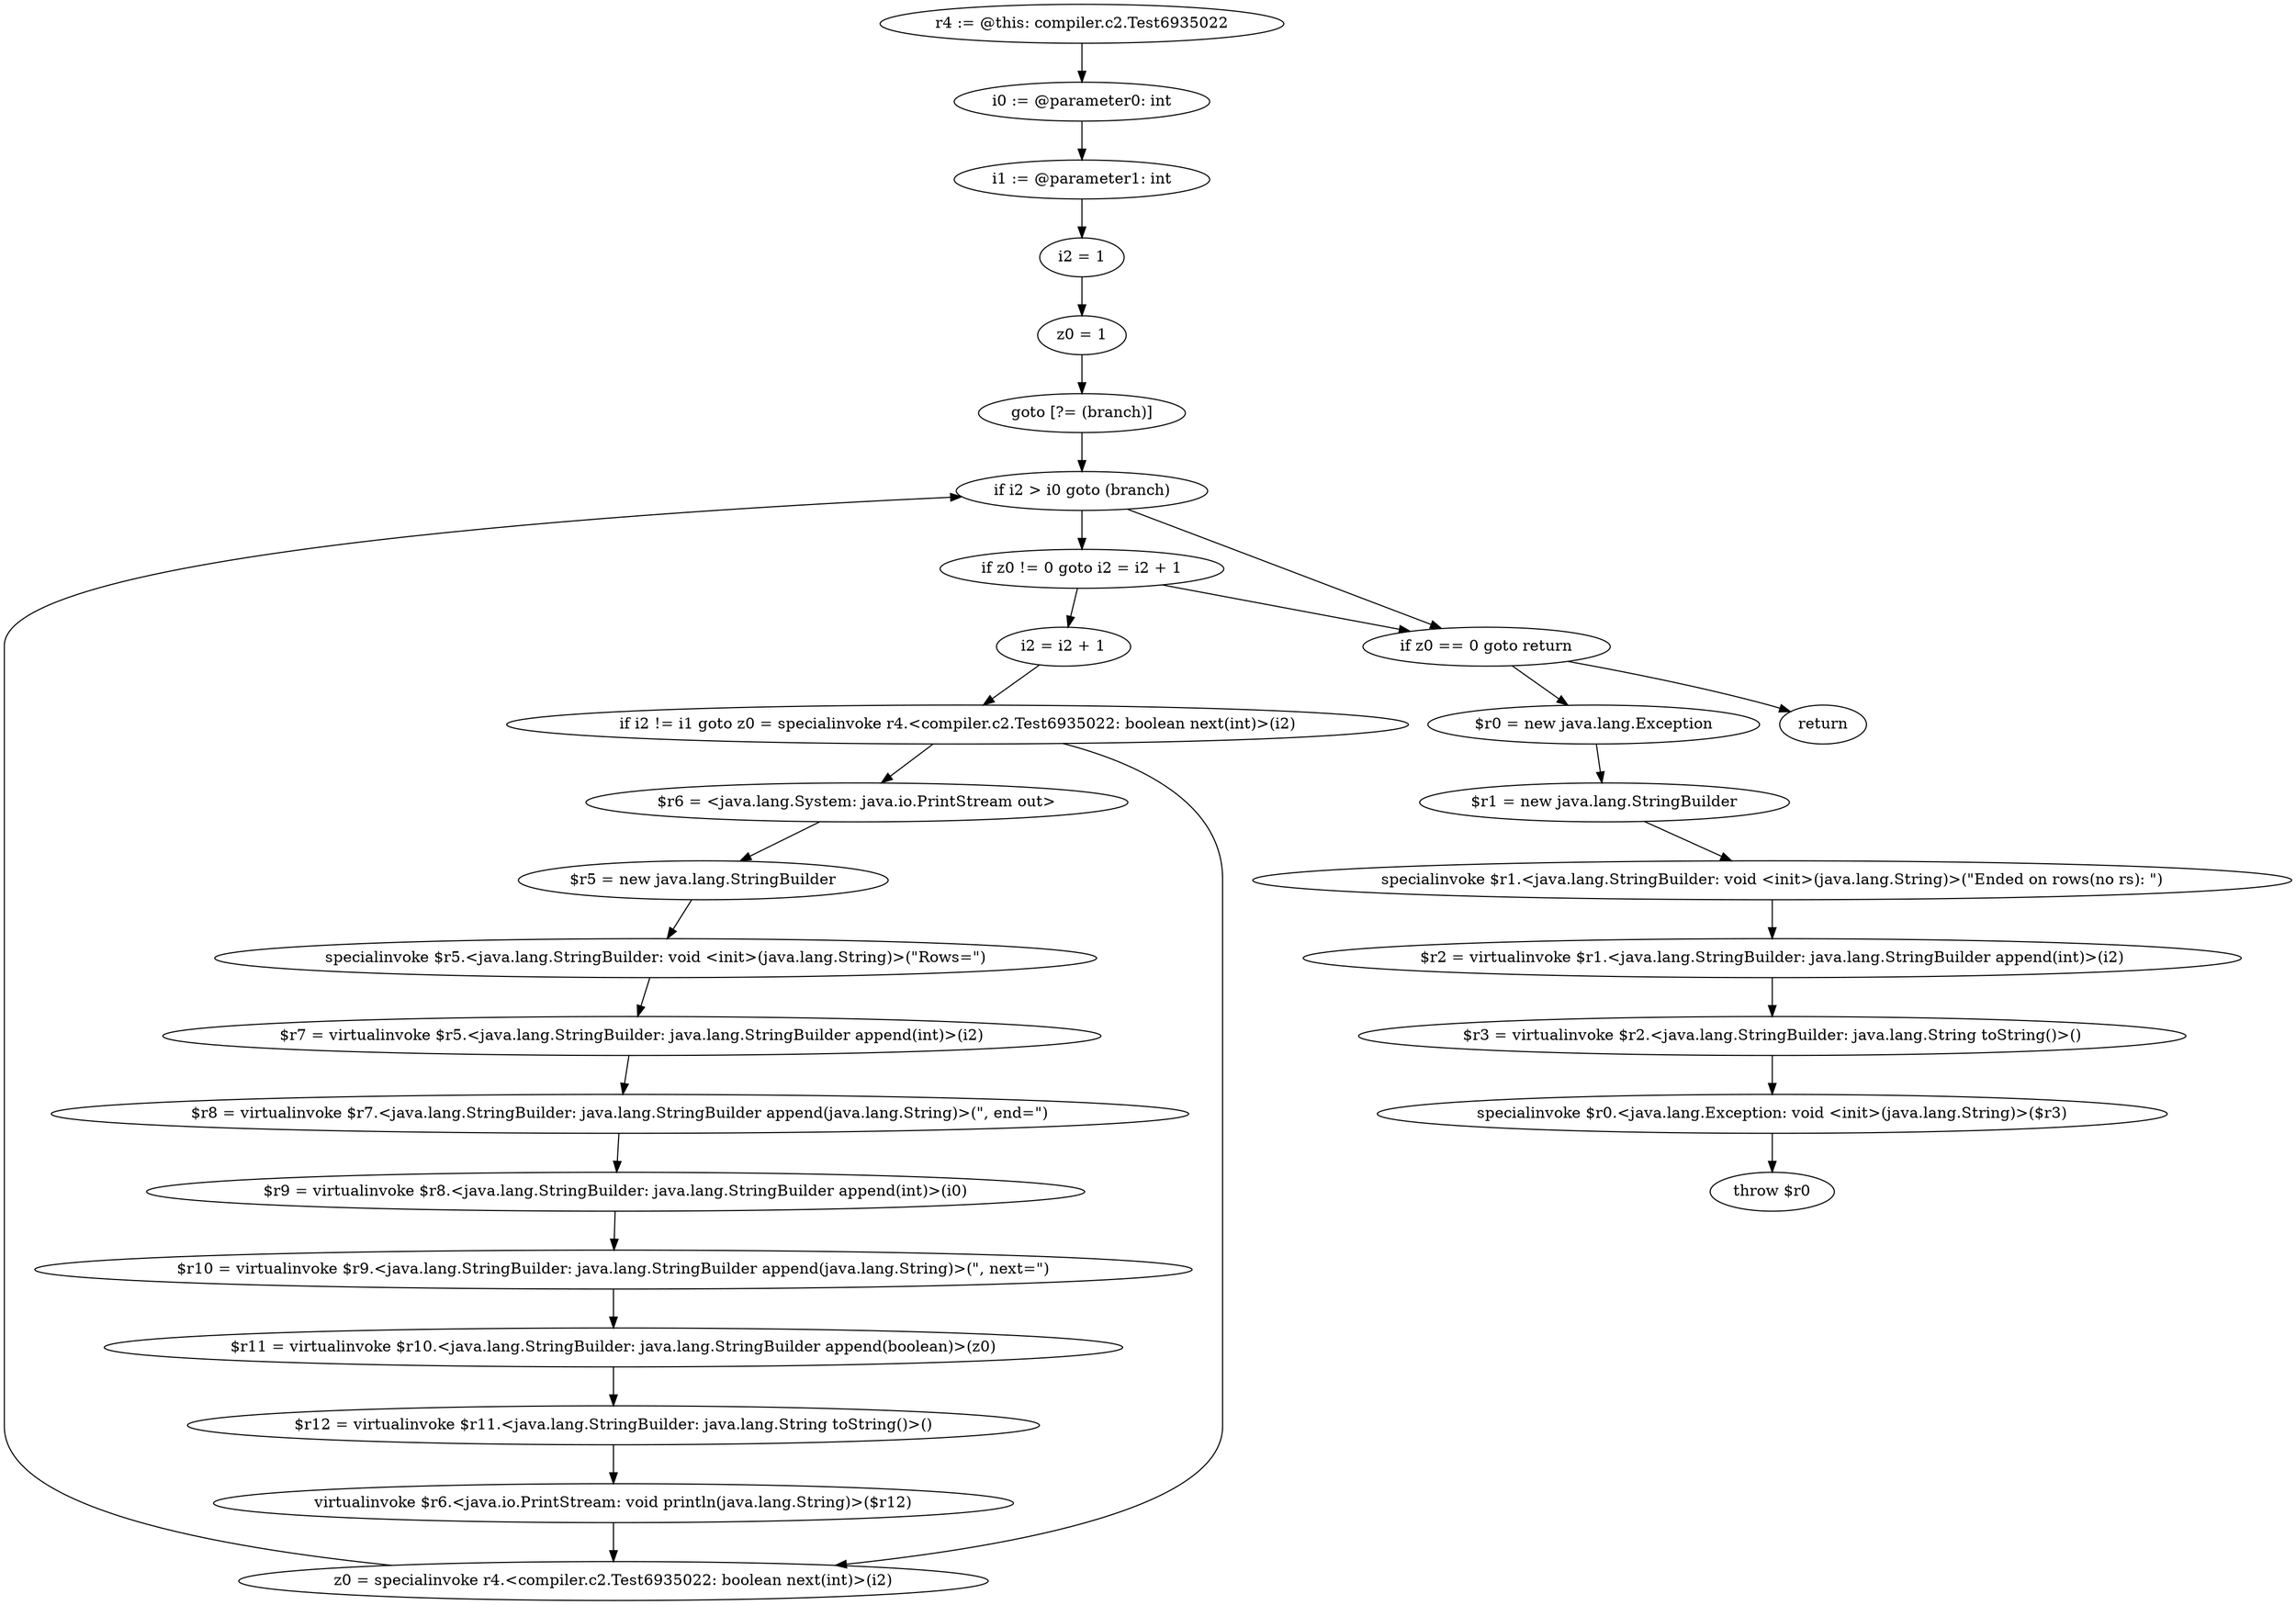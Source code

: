digraph "unitGraph" {
    "r4 := @this: compiler.c2.Test6935022"
    "i0 := @parameter0: int"
    "i1 := @parameter1: int"
    "i2 = 1"
    "z0 = 1"
    "goto [?= (branch)]"
    "i2 = i2 + 1"
    "if i2 != i1 goto z0 = specialinvoke r4.<compiler.c2.Test6935022: boolean next(int)>(i2)"
    "$r6 = <java.lang.System: java.io.PrintStream out>"
    "$r5 = new java.lang.StringBuilder"
    "specialinvoke $r5.<java.lang.StringBuilder: void <init>(java.lang.String)>(\"Rows=\")"
    "$r7 = virtualinvoke $r5.<java.lang.StringBuilder: java.lang.StringBuilder append(int)>(i2)"
    "$r8 = virtualinvoke $r7.<java.lang.StringBuilder: java.lang.StringBuilder append(java.lang.String)>(\", end=\")"
    "$r9 = virtualinvoke $r8.<java.lang.StringBuilder: java.lang.StringBuilder append(int)>(i0)"
    "$r10 = virtualinvoke $r9.<java.lang.StringBuilder: java.lang.StringBuilder append(java.lang.String)>(\", next=\")"
    "$r11 = virtualinvoke $r10.<java.lang.StringBuilder: java.lang.StringBuilder append(boolean)>(z0)"
    "$r12 = virtualinvoke $r11.<java.lang.StringBuilder: java.lang.String toString()>()"
    "virtualinvoke $r6.<java.io.PrintStream: void println(java.lang.String)>($r12)"
    "z0 = specialinvoke r4.<compiler.c2.Test6935022: boolean next(int)>(i2)"
    "if i2 > i0 goto (branch)"
    "if z0 != 0 goto i2 = i2 + 1"
    "if z0 == 0 goto return"
    "$r0 = new java.lang.Exception"
    "$r1 = new java.lang.StringBuilder"
    "specialinvoke $r1.<java.lang.StringBuilder: void <init>(java.lang.String)>(\"Ended on rows(no rs): \")"
    "$r2 = virtualinvoke $r1.<java.lang.StringBuilder: java.lang.StringBuilder append(int)>(i2)"
    "$r3 = virtualinvoke $r2.<java.lang.StringBuilder: java.lang.String toString()>()"
    "specialinvoke $r0.<java.lang.Exception: void <init>(java.lang.String)>($r3)"
    "throw $r0"
    "return"
    "r4 := @this: compiler.c2.Test6935022"->"i0 := @parameter0: int";
    "i0 := @parameter0: int"->"i1 := @parameter1: int";
    "i1 := @parameter1: int"->"i2 = 1";
    "i2 = 1"->"z0 = 1";
    "z0 = 1"->"goto [?= (branch)]";
    "goto [?= (branch)]"->"if i2 > i0 goto (branch)";
    "i2 = i2 + 1"->"if i2 != i1 goto z0 = specialinvoke r4.<compiler.c2.Test6935022: boolean next(int)>(i2)";
    "if i2 != i1 goto z0 = specialinvoke r4.<compiler.c2.Test6935022: boolean next(int)>(i2)"->"$r6 = <java.lang.System: java.io.PrintStream out>";
    "if i2 != i1 goto z0 = specialinvoke r4.<compiler.c2.Test6935022: boolean next(int)>(i2)"->"z0 = specialinvoke r4.<compiler.c2.Test6935022: boolean next(int)>(i2)";
    "$r6 = <java.lang.System: java.io.PrintStream out>"->"$r5 = new java.lang.StringBuilder";
    "$r5 = new java.lang.StringBuilder"->"specialinvoke $r5.<java.lang.StringBuilder: void <init>(java.lang.String)>(\"Rows=\")";
    "specialinvoke $r5.<java.lang.StringBuilder: void <init>(java.lang.String)>(\"Rows=\")"->"$r7 = virtualinvoke $r5.<java.lang.StringBuilder: java.lang.StringBuilder append(int)>(i2)";
    "$r7 = virtualinvoke $r5.<java.lang.StringBuilder: java.lang.StringBuilder append(int)>(i2)"->"$r8 = virtualinvoke $r7.<java.lang.StringBuilder: java.lang.StringBuilder append(java.lang.String)>(\", end=\")";
    "$r8 = virtualinvoke $r7.<java.lang.StringBuilder: java.lang.StringBuilder append(java.lang.String)>(\", end=\")"->"$r9 = virtualinvoke $r8.<java.lang.StringBuilder: java.lang.StringBuilder append(int)>(i0)";
    "$r9 = virtualinvoke $r8.<java.lang.StringBuilder: java.lang.StringBuilder append(int)>(i0)"->"$r10 = virtualinvoke $r9.<java.lang.StringBuilder: java.lang.StringBuilder append(java.lang.String)>(\", next=\")";
    "$r10 = virtualinvoke $r9.<java.lang.StringBuilder: java.lang.StringBuilder append(java.lang.String)>(\", next=\")"->"$r11 = virtualinvoke $r10.<java.lang.StringBuilder: java.lang.StringBuilder append(boolean)>(z0)";
    "$r11 = virtualinvoke $r10.<java.lang.StringBuilder: java.lang.StringBuilder append(boolean)>(z0)"->"$r12 = virtualinvoke $r11.<java.lang.StringBuilder: java.lang.String toString()>()";
    "$r12 = virtualinvoke $r11.<java.lang.StringBuilder: java.lang.String toString()>()"->"virtualinvoke $r6.<java.io.PrintStream: void println(java.lang.String)>($r12)";
    "virtualinvoke $r6.<java.io.PrintStream: void println(java.lang.String)>($r12)"->"z0 = specialinvoke r4.<compiler.c2.Test6935022: boolean next(int)>(i2)";
    "z0 = specialinvoke r4.<compiler.c2.Test6935022: boolean next(int)>(i2)"->"if i2 > i0 goto (branch)";
    "if i2 > i0 goto (branch)"->"if z0 != 0 goto i2 = i2 + 1";
    "if i2 > i0 goto (branch)"->"if z0 == 0 goto return";
    "if z0 != 0 goto i2 = i2 + 1"->"if z0 == 0 goto return";
    "if z0 != 0 goto i2 = i2 + 1"->"i2 = i2 + 1";
    "if z0 == 0 goto return"->"$r0 = new java.lang.Exception";
    "if z0 == 0 goto return"->"return";
    "$r0 = new java.lang.Exception"->"$r1 = new java.lang.StringBuilder";
    "$r1 = new java.lang.StringBuilder"->"specialinvoke $r1.<java.lang.StringBuilder: void <init>(java.lang.String)>(\"Ended on rows(no rs): \")";
    "specialinvoke $r1.<java.lang.StringBuilder: void <init>(java.lang.String)>(\"Ended on rows(no rs): \")"->"$r2 = virtualinvoke $r1.<java.lang.StringBuilder: java.lang.StringBuilder append(int)>(i2)";
    "$r2 = virtualinvoke $r1.<java.lang.StringBuilder: java.lang.StringBuilder append(int)>(i2)"->"$r3 = virtualinvoke $r2.<java.lang.StringBuilder: java.lang.String toString()>()";
    "$r3 = virtualinvoke $r2.<java.lang.StringBuilder: java.lang.String toString()>()"->"specialinvoke $r0.<java.lang.Exception: void <init>(java.lang.String)>($r3)";
    "specialinvoke $r0.<java.lang.Exception: void <init>(java.lang.String)>($r3)"->"throw $r0";
}
